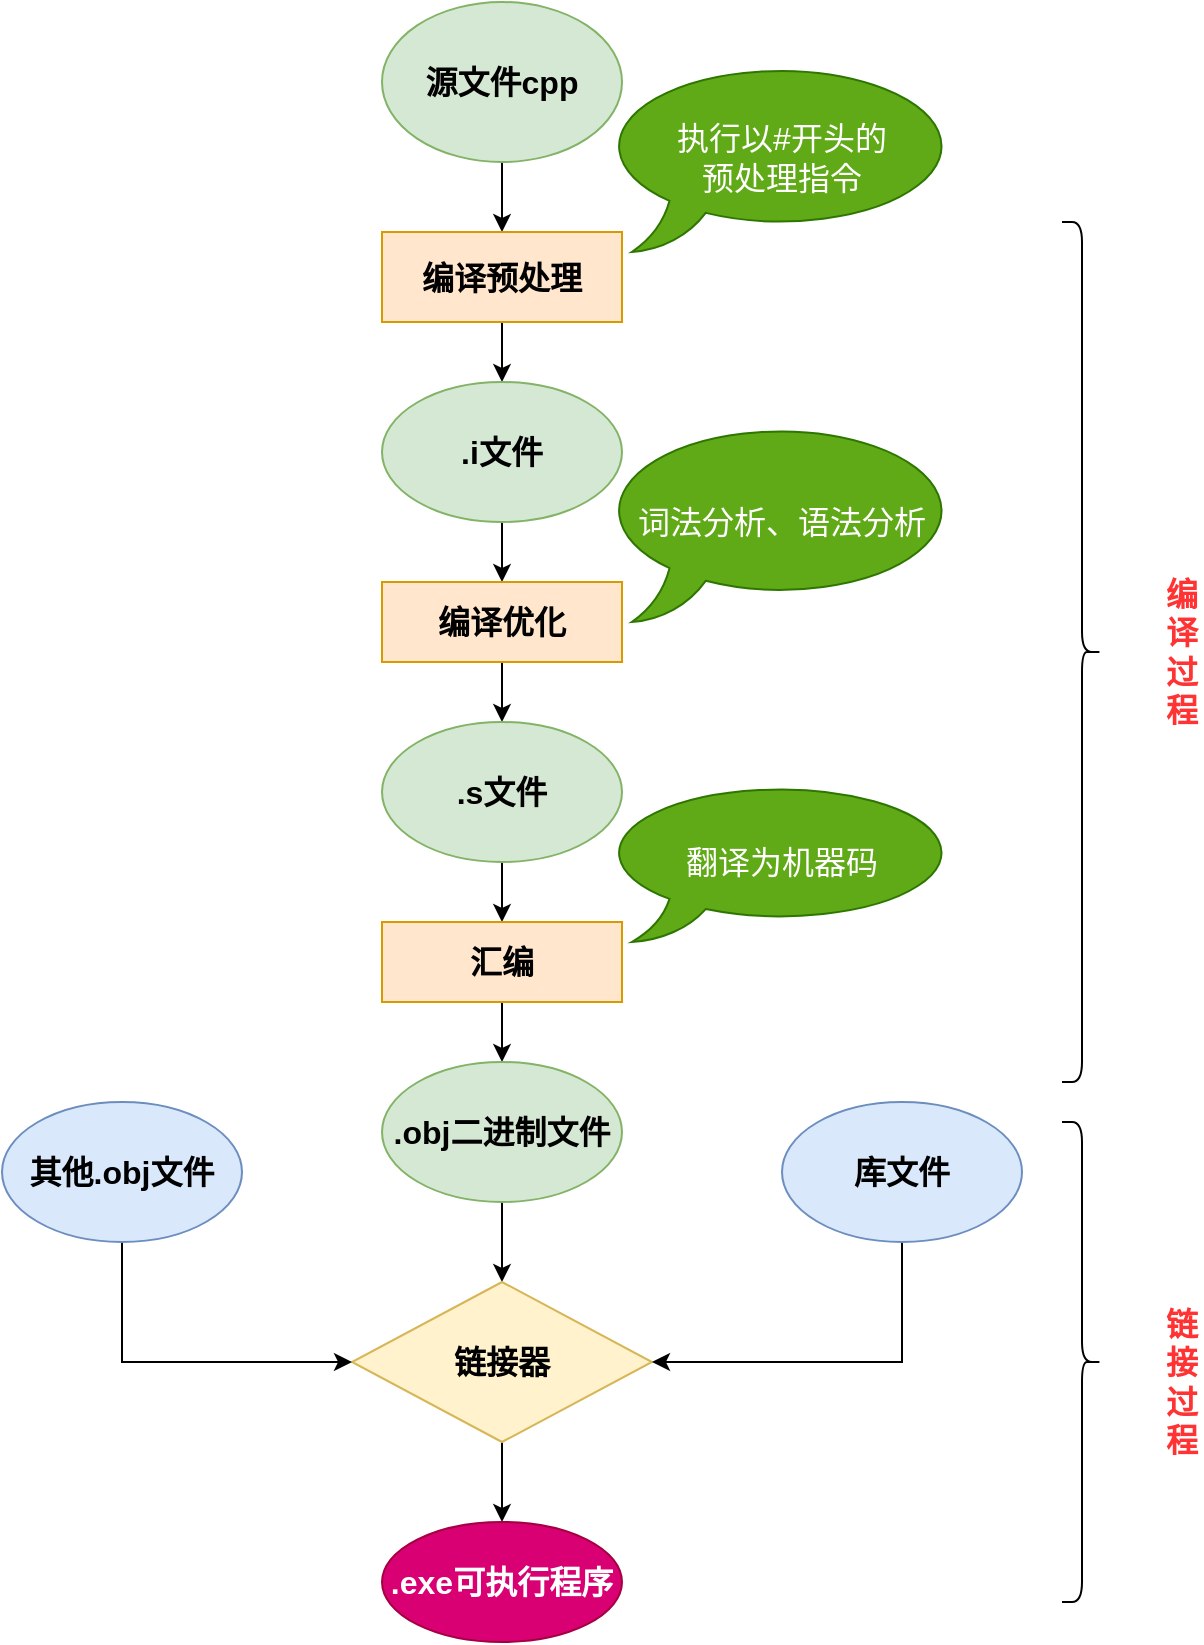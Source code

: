 <mxfile version="13.0.7" type="device"><diagram id="bRAIhs2tmqS6C5rCe-0B" name="第 1 页"><mxGraphModel dx="1422" dy="856" grid="1" gridSize="10" guides="1" tooltips="1" connect="1" arrows="1" fold="1" page="0" pageScale="1" pageWidth="827" pageHeight="1169" math="0" shadow="0"><root><mxCell id="0"/><mxCell id="1" parent="0"/><mxCell id="7" style="edgeStyle=orthogonalEdgeStyle;rounded=0;orthogonalLoop=1;jettySize=auto;html=1;entryX=0.5;entryY=0;entryDx=0;entryDy=0;fontSize=16;endSize=6;startSize=6;" parent="1" source="5" target="6" edge="1"><mxGeometry relative="1" as="geometry"/></mxCell><mxCell id="5" value="源文件cpp" style="ellipse;whiteSpace=wrap;html=1;fillColor=#d5e8d4;strokeColor=#82b366;fontStyle=1;fontSize=16;" parent="1" vertex="1"><mxGeometry x="320" y="70" width="120" height="80" as="geometry"/></mxCell><mxCell id="13" style="edgeStyle=orthogonalEdgeStyle;rounded=0;orthogonalLoop=1;jettySize=auto;html=1;exitX=0.5;exitY=1;exitDx=0;exitDy=0;fontSize=16;" parent="1" source="6" target="8" edge="1"><mxGeometry relative="1" as="geometry"/></mxCell><mxCell id="6" value="编译预处理" style="rounded=0;whiteSpace=wrap;html=1;fontSize=16;fillColor=#ffe6cc;strokeColor=#d79b00;fontStyle=1" parent="1" vertex="1"><mxGeometry x="320" y="185" width="120" height="45" as="geometry"/></mxCell><mxCell id="15" style="edgeStyle=orthogonalEdgeStyle;rounded=0;orthogonalLoop=1;jettySize=auto;html=1;exitX=0.5;exitY=1;exitDx=0;exitDy=0;entryX=0.5;entryY=0;entryDx=0;entryDy=0;startSize=6;endSize=6;fontSize=16;" parent="1" source="8" target="14" edge="1"><mxGeometry relative="1" as="geometry"/></mxCell><mxCell id="8" value=".i文件" style="ellipse;whiteSpace=wrap;html=1;fontSize=16;fillColor=#d5e8d4;strokeColor=#82b366;fontStyle=1" parent="1" vertex="1"><mxGeometry x="320" y="260" width="120" height="70" as="geometry"/></mxCell><mxCell id="12" value="&lt;span style=&quot;white-space: normal&quot;&gt;执行以#开头的&lt;br&gt;预处理指令&lt;/span&gt;" style="whiteSpace=wrap;html=1;shape=mxgraph.basic.oval_callout;fontSize=16;fillColor=#60a917;strokeColor=#2D7600;fontColor=#ffffff;" parent="1" vertex="1"><mxGeometry x="430" y="100" width="180" height="95" as="geometry"/></mxCell><mxCell id="19" style="edgeStyle=orthogonalEdgeStyle;rounded=0;orthogonalLoop=1;jettySize=auto;html=1;exitX=0.5;exitY=1;exitDx=0;exitDy=0;entryX=0.5;entryY=0;entryDx=0;entryDy=0;startSize=6;endSize=6;fontSize=16;" parent="1" source="14" target="18" edge="1"><mxGeometry relative="1" as="geometry"/></mxCell><mxCell id="14" value="编译优化" style="rounded=0;whiteSpace=wrap;html=1;fontSize=16;fillColor=#ffe6cc;strokeColor=#d79b00;fontStyle=1" parent="1" vertex="1"><mxGeometry x="320" y="360" width="120" height="40" as="geometry"/></mxCell><mxCell id="16" value="&lt;span style=&quot;white-space: normal&quot;&gt;词法分析、语法分析&lt;/span&gt;" style="whiteSpace=wrap;html=1;shape=mxgraph.basic.oval_callout;fontSize=16;fillColor=#60a917;strokeColor=#2D7600;fontColor=#ffffff;" parent="1" vertex="1"><mxGeometry x="430" y="280" width="180" height="100" as="geometry"/></mxCell><mxCell id="21" style="edgeStyle=orthogonalEdgeStyle;rounded=0;orthogonalLoop=1;jettySize=auto;html=1;exitX=0.5;exitY=1;exitDx=0;exitDy=0;entryX=0.5;entryY=0;entryDx=0;entryDy=0;startSize=6;endSize=6;fontSize=16;" parent="1" source="18" target="20" edge="1"><mxGeometry relative="1" as="geometry"/></mxCell><mxCell id="18" value=".s文件" style="ellipse;whiteSpace=wrap;html=1;fontSize=16;fillColor=#d5e8d4;strokeColor=#82b366;fontStyle=1" parent="1" vertex="1"><mxGeometry x="320" y="430" width="120" height="70" as="geometry"/></mxCell><mxCell id="24" style="edgeStyle=orthogonalEdgeStyle;rounded=0;orthogonalLoop=1;jettySize=auto;html=1;exitX=0.5;exitY=1;exitDx=0;exitDy=0;entryX=0.5;entryY=0;entryDx=0;entryDy=0;startSize=6;endSize=6;fontSize=16;" parent="1" source="20" target="23" edge="1"><mxGeometry relative="1" as="geometry"/></mxCell><mxCell id="20" value="汇编" style="rounded=0;whiteSpace=wrap;html=1;fontSize=16;fillColor=#ffe6cc;strokeColor=#d79b00;fontStyle=1" parent="1" vertex="1"><mxGeometry x="320" y="530" width="120" height="40" as="geometry"/></mxCell><mxCell id="22" value="翻译为机器码" style="whiteSpace=wrap;html=1;shape=mxgraph.basic.oval_callout;fontSize=16;fillColor=#60a917;strokeColor=#2D7600;fontColor=#ffffff;" parent="1" vertex="1"><mxGeometry x="430" y="460" width="180" height="80" as="geometry"/></mxCell><mxCell id="28" style="edgeStyle=orthogonalEdgeStyle;rounded=0;orthogonalLoop=1;jettySize=auto;html=1;exitX=0.5;exitY=1;exitDx=0;exitDy=0;entryX=0.5;entryY=0;entryDx=0;entryDy=0;startSize=6;endSize=6;fontSize=16;" parent="1" source="23" target="27" edge="1"><mxGeometry relative="1" as="geometry"/></mxCell><mxCell id="23" value=".obj二进制文件" style="ellipse;whiteSpace=wrap;html=1;fontSize=16;fillColor=#d5e8d4;strokeColor=#82b366;fontStyle=1" parent="1" vertex="1"><mxGeometry x="320" y="600" width="120" height="70" as="geometry"/></mxCell><mxCell id="36" style="edgeStyle=orthogonalEdgeStyle;rounded=0;orthogonalLoop=1;jettySize=auto;html=1;exitX=0.5;exitY=1;exitDx=0;exitDy=0;entryX=0.5;entryY=0;entryDx=0;entryDy=0;startSize=6;endSize=6;fontSize=16;" parent="1" source="27" target="35" edge="1"><mxGeometry relative="1" as="geometry"/></mxCell><mxCell id="27" value="链接器" style="rhombus;whiteSpace=wrap;html=1;fontSize=16;fillColor=#fff2cc;strokeColor=#d6b656;fontStyle=1" parent="1" vertex="1"><mxGeometry x="305" y="710" width="150" height="80" as="geometry"/></mxCell><mxCell id="33" style="edgeStyle=orthogonalEdgeStyle;rounded=0;orthogonalLoop=1;jettySize=auto;html=1;exitX=0.5;exitY=1;exitDx=0;exitDy=0;entryX=0;entryY=0.5;entryDx=0;entryDy=0;startSize=6;endSize=6;fontSize=16;" parent="1" source="29" target="27" edge="1"><mxGeometry relative="1" as="geometry"/></mxCell><mxCell id="29" value="其他.obj文件" style="ellipse;whiteSpace=wrap;html=1;fontSize=16;fillColor=#dae8fc;strokeColor=#6c8ebf;fontStyle=1" parent="1" vertex="1"><mxGeometry x="130" y="620" width="120" height="70" as="geometry"/></mxCell><mxCell id="34" style="edgeStyle=orthogonalEdgeStyle;rounded=0;orthogonalLoop=1;jettySize=auto;html=1;exitX=0.5;exitY=1;exitDx=0;exitDy=0;entryX=1;entryY=0.5;entryDx=0;entryDy=0;startSize=6;endSize=6;fontSize=16;" parent="1" source="30" target="27" edge="1"><mxGeometry relative="1" as="geometry"/></mxCell><mxCell id="30" value="库文件" style="ellipse;whiteSpace=wrap;html=1;fontSize=16;fillColor=#dae8fc;strokeColor=#6c8ebf;fontStyle=1" parent="1" vertex="1"><mxGeometry x="520" y="620" width="120" height="70" as="geometry"/></mxCell><mxCell id="35" value=".exe可执行程序" style="ellipse;whiteSpace=wrap;html=1;fontSize=16;fillColor=#d80073;strokeColor=#A50040;fontColor=#ffffff;fontStyle=1" parent="1" vertex="1"><mxGeometry x="320" y="830" width="120" height="60" as="geometry"/></mxCell><mxCell id="39" value="" style="shape=curlyBracket;whiteSpace=wrap;html=1;rounded=1;fontSize=16;flipH=1;" parent="1" vertex="1"><mxGeometry x="660" y="180" width="20" height="430" as="geometry"/></mxCell><mxCell id="40" value="" style="shape=curlyBracket;whiteSpace=wrap;html=1;rounded=1;fontSize=16;flipH=1;" parent="1" vertex="1"><mxGeometry x="660" y="630" width="20" height="240" as="geometry"/></mxCell><mxCell id="41" value="编译过程" style="text;html=1;strokeColor=none;fillColor=none;align=center;verticalAlign=middle;whiteSpace=wrap;rounded=0;fontSize=16;rotation=90;horizontal=0;fontStyle=1;fontColor=#FF3333;" parent="1" vertex="1"><mxGeometry x="670" y="385" width="100" height="20" as="geometry"/></mxCell><mxCell id="42" value="链接过程" style="text;html=1;strokeColor=none;fillColor=none;align=center;verticalAlign=middle;whiteSpace=wrap;rounded=0;fontSize=16;rotation=90;horizontal=0;fontStyle=1;fontColor=#FF3333;" parent="1" vertex="1"><mxGeometry x="670" y="750" width="100" height="20" as="geometry"/></mxCell></root></mxGraphModel></diagram></mxfile>